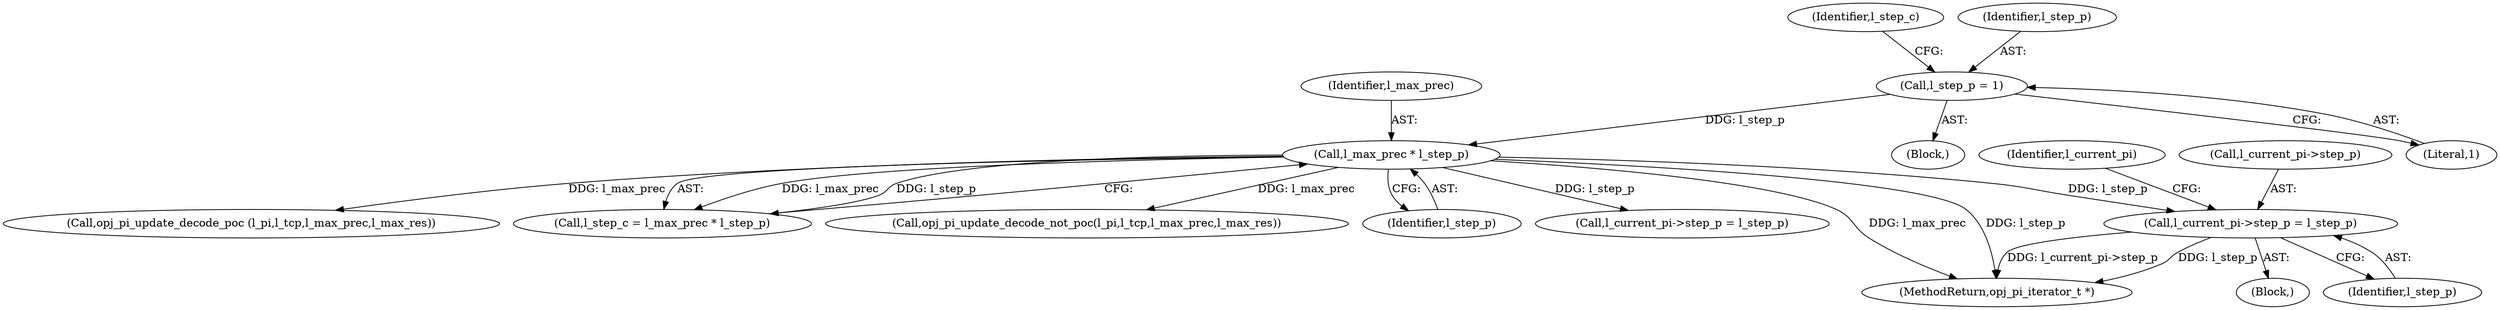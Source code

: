 digraph "0_openjpeg_c16bc057ba3f125051c9966cf1f5b68a05681de4@pointer" {
"1000551" [label="(Call,l_current_pi->step_p = l_step_p)"];
"1000315" [label="(Call,l_max_prec * l_step_p)"];
"1000310" [label="(Call,l_step_p = 1)"];
"1000696" [label="(MethodReturn,opj_pi_iterator_t *)"];
"1000682" [label="(Call,opj_pi_update_decode_poc (l_pi,l_tcp,l_max_prec,l_max_res))"];
"1000313" [label="(Call,l_step_c = l_max_prec * l_step_p)"];
"1000126" [label="(Block,)"];
"1000689" [label="(Call,opj_pi_update_decode_not_poc(l_pi,l_tcp,l_max_prec,l_max_res))"];
"1000314" [label="(Identifier,l_step_c)"];
"1000558" [label="(Identifier,l_current_pi)"];
"1000315" [label="(Call,l_max_prec * l_step_p)"];
"1000515" [label="(Block,)"];
"1000552" [label="(Call,l_current_pi->step_p)"];
"1000310" [label="(Call,l_step_p = 1)"];
"1000555" [label="(Identifier,l_step_p)"];
"1000311" [label="(Identifier,l_step_p)"];
"1000316" [label="(Identifier,l_max_prec)"];
"1000317" [label="(Identifier,l_step_p)"];
"1000312" [label="(Literal,1)"];
"1000399" [label="(Call,l_current_pi->step_p = l_step_p)"];
"1000551" [label="(Call,l_current_pi->step_p = l_step_p)"];
"1000551" -> "1000515"  [label="AST: "];
"1000551" -> "1000555"  [label="CFG: "];
"1000552" -> "1000551"  [label="AST: "];
"1000555" -> "1000551"  [label="AST: "];
"1000558" -> "1000551"  [label="CFG: "];
"1000551" -> "1000696"  [label="DDG: l_step_p"];
"1000551" -> "1000696"  [label="DDG: l_current_pi->step_p"];
"1000315" -> "1000551"  [label="DDG: l_step_p"];
"1000315" -> "1000313"  [label="AST: "];
"1000315" -> "1000317"  [label="CFG: "];
"1000316" -> "1000315"  [label="AST: "];
"1000317" -> "1000315"  [label="AST: "];
"1000313" -> "1000315"  [label="CFG: "];
"1000315" -> "1000696"  [label="DDG: l_max_prec"];
"1000315" -> "1000696"  [label="DDG: l_step_p"];
"1000315" -> "1000313"  [label="DDG: l_max_prec"];
"1000315" -> "1000313"  [label="DDG: l_step_p"];
"1000310" -> "1000315"  [label="DDG: l_step_p"];
"1000315" -> "1000399"  [label="DDG: l_step_p"];
"1000315" -> "1000682"  [label="DDG: l_max_prec"];
"1000315" -> "1000689"  [label="DDG: l_max_prec"];
"1000310" -> "1000126"  [label="AST: "];
"1000310" -> "1000312"  [label="CFG: "];
"1000311" -> "1000310"  [label="AST: "];
"1000312" -> "1000310"  [label="AST: "];
"1000314" -> "1000310"  [label="CFG: "];
}
